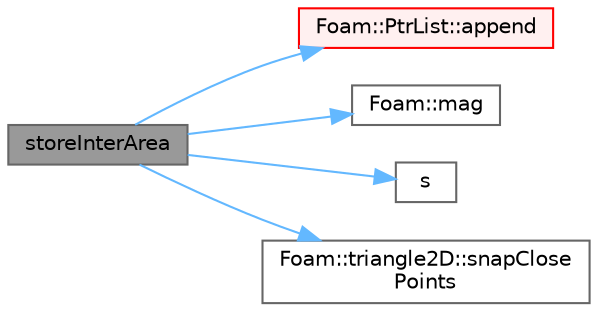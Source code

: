 digraph "storeInterArea"
{
 // LATEX_PDF_SIZE
  bgcolor="transparent";
  edge [fontname=Helvetica,fontsize=10,labelfontname=Helvetica,labelfontsize=10];
  node [fontname=Helvetica,fontsize=10,shape=box,height=0.2,width=0.4];
  rankdir="LR";
  Node1 [id="Node000001",label="storeInterArea",height=0.2,width=0.4,color="gray40", fillcolor="grey60", style="filled", fontcolor="black",tooltip=" "];
  Node1 -> Node2 [id="edge1_Node000001_Node000002",color="steelblue1",style="solid",tooltip=" "];
  Node2 [id="Node000002",label="Foam::PtrList::append",height=0.2,width=0.4,color="red", fillcolor="#FFF0F0", style="filled",URL="$classFoam_1_1PtrList.html#a9846c2ecbc3f323d5dc356dedb2c6cbd",tooltip=" "];
  Node1 -> Node6 [id="edge2_Node000001_Node000006",color="steelblue1",style="solid",tooltip=" "];
  Node6 [id="Node000006",label="Foam::mag",height=0.2,width=0.4,color="grey40", fillcolor="white", style="filled",URL="$namespaceFoam.html#a8ac5b57f98f906c36b8a4e989a77dbba",tooltip=" "];
  Node1 -> Node7 [id="edge3_Node000001_Node000007",color="steelblue1",style="solid",tooltip=" "];
  Node7 [id="Node000007",label="s",height=0.2,width=0.4,color="grey40", fillcolor="white", style="filled",URL="$gmvOutputSpray_8H.html#abd29a68223d2d8cf69b98ba8e32a841c",tooltip=" "];
  Node1 -> Node8 [id="edge4_Node000001_Node000008",color="steelblue1",style="solid",tooltip=" "];
  Node8 [id="Node000008",label="Foam::triangle2D::snapClose\lPoints",height=0.2,width=0.4,color="grey40", fillcolor="white", style="filled",URL="$classFoam_1_1triangle2D.html#ac545452b9b254f5ba2f2cd37a340ac86",tooltip=" "];
}
